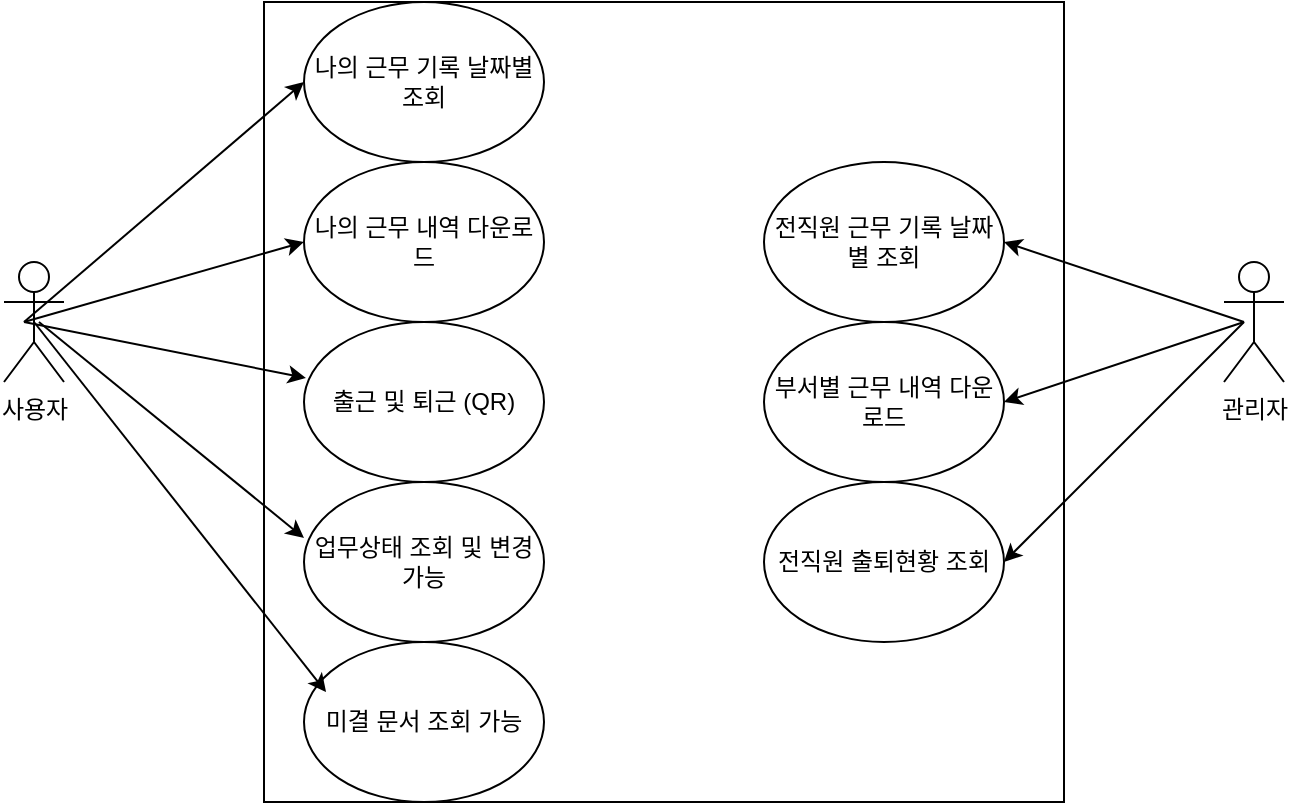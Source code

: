 <mxfile version="26.0.16">
  <diagram name="페이지-1" id="6kisBeozC6Pk42h1wYYO">
    <mxGraphModel dx="946" dy="601" grid="1" gridSize="10" guides="1" tooltips="1" connect="1" arrows="1" fold="1" page="1" pageScale="1" pageWidth="827" pageHeight="1169" math="0" shadow="0">
      <root>
        <mxCell id="0" />
        <mxCell id="1" parent="0" />
        <mxCell id="RyTJcyCNHGdK7H3bgm4u-1" value="사용자" style="shape=umlActor;verticalLabelPosition=bottom;verticalAlign=top;html=1;outlineConnect=0;" vertex="1" parent="1">
          <mxGeometry x="40" y="180" width="30" height="60" as="geometry" />
        </mxCell>
        <mxCell id="RyTJcyCNHGdK7H3bgm4u-3" value="" style="whiteSpace=wrap;html=1;aspect=fixed;" vertex="1" parent="1">
          <mxGeometry x="170" y="50" width="400" height="400" as="geometry" />
        </mxCell>
        <mxCell id="RyTJcyCNHGdK7H3bgm4u-4" value="나의 근무 기록 날짜별 조회" style="ellipse;whiteSpace=wrap;html=1;" vertex="1" parent="1">
          <mxGeometry x="190" y="50" width="120" height="80" as="geometry" />
        </mxCell>
        <mxCell id="RyTJcyCNHGdK7H3bgm4u-5" value="나의 근무 내역 다운로드" style="ellipse;whiteSpace=wrap;html=1;" vertex="1" parent="1">
          <mxGeometry x="190" y="130" width="120" height="80" as="geometry" />
        </mxCell>
        <mxCell id="RyTJcyCNHGdK7H3bgm4u-6" value="출근 및 퇴근 (QR)" style="ellipse;whiteSpace=wrap;html=1;" vertex="1" parent="1">
          <mxGeometry x="190" y="210" width="120" height="80" as="geometry" />
        </mxCell>
        <mxCell id="RyTJcyCNHGdK7H3bgm4u-7" value="업무상태 조회 및 변경 가능" style="ellipse;whiteSpace=wrap;html=1;" vertex="1" parent="1">
          <mxGeometry x="190" y="290" width="120" height="80" as="geometry" />
        </mxCell>
        <mxCell id="RyTJcyCNHGdK7H3bgm4u-8" value="미결 문서 조회 가능" style="ellipse;whiteSpace=wrap;html=1;" vertex="1" parent="1">
          <mxGeometry x="190" y="370" width="120" height="80" as="geometry" />
        </mxCell>
        <mxCell id="RyTJcyCNHGdK7H3bgm4u-9" value="" style="endArrow=classic;html=1;rounded=0;exitX=0.5;exitY=0.5;exitDx=0;exitDy=0;exitPerimeter=0;entryX=0.092;entryY=0.313;entryDx=0;entryDy=0;entryPerimeter=0;" edge="1" parent="1" source="RyTJcyCNHGdK7H3bgm4u-1" target="RyTJcyCNHGdK7H3bgm4u-8">
          <mxGeometry width="50" height="50" relative="1" as="geometry">
            <mxPoint x="390" y="330" as="sourcePoint" />
            <mxPoint x="440" y="280" as="targetPoint" />
          </mxGeometry>
        </mxCell>
        <mxCell id="RyTJcyCNHGdK7H3bgm4u-10" value="" style="endArrow=classic;html=1;rounded=0;entryX=0.021;entryY=0.35;entryDx=0;entryDy=0;entryPerimeter=0;" edge="1" parent="1">
          <mxGeometry width="50" height="50" relative="1" as="geometry">
            <mxPoint x="57.48" y="210" as="sourcePoint" />
            <mxPoint x="190.0" y="318" as="targetPoint" />
            <Array as="points">
              <mxPoint x="57.48" y="210" />
            </Array>
          </mxGeometry>
        </mxCell>
        <mxCell id="RyTJcyCNHGdK7H3bgm4u-12" value="" style="endArrow=classic;html=1;rounded=0;entryX=0;entryY=0.5;entryDx=0;entryDy=0;" edge="1" parent="1" target="RyTJcyCNHGdK7H3bgm4u-4">
          <mxGeometry width="50" height="50" relative="1" as="geometry">
            <mxPoint x="50" y="210" as="sourcePoint" />
            <mxPoint x="100" y="160" as="targetPoint" />
          </mxGeometry>
        </mxCell>
        <mxCell id="RyTJcyCNHGdK7H3bgm4u-13" value="" style="endArrow=classic;html=1;rounded=0;entryX=0;entryY=0.5;entryDx=0;entryDy=0;" edge="1" parent="1" target="RyTJcyCNHGdK7H3bgm4u-5">
          <mxGeometry width="50" height="50" relative="1" as="geometry">
            <mxPoint x="50" y="210" as="sourcePoint" />
            <mxPoint x="100" y="160" as="targetPoint" />
            <Array as="points" />
          </mxGeometry>
        </mxCell>
        <mxCell id="RyTJcyCNHGdK7H3bgm4u-14" value="" style="endArrow=classic;html=1;rounded=0;entryX=0.008;entryY=0.35;entryDx=0;entryDy=0;entryPerimeter=0;" edge="1" parent="1" target="RyTJcyCNHGdK7H3bgm4u-6">
          <mxGeometry width="50" height="50" relative="1" as="geometry">
            <mxPoint x="50" y="210" as="sourcePoint" />
            <mxPoint x="100" y="160" as="targetPoint" />
          </mxGeometry>
        </mxCell>
        <mxCell id="RyTJcyCNHGdK7H3bgm4u-15" value="관리자" style="shape=umlActor;verticalLabelPosition=bottom;verticalAlign=top;html=1;outlineConnect=0;" vertex="1" parent="1">
          <mxGeometry x="650" y="180" width="30" height="60" as="geometry" />
        </mxCell>
        <mxCell id="RyTJcyCNHGdK7H3bgm4u-16" value="전직원 근무 기록 날짜별 조회" style="ellipse;whiteSpace=wrap;html=1;" vertex="1" parent="1">
          <mxGeometry x="420" y="130" width="120" height="80" as="geometry" />
        </mxCell>
        <mxCell id="RyTJcyCNHGdK7H3bgm4u-17" value="부서별 근무 내역 다운로드" style="ellipse;whiteSpace=wrap;html=1;" vertex="1" parent="1">
          <mxGeometry x="420" y="210" width="120" height="80" as="geometry" />
        </mxCell>
        <mxCell id="RyTJcyCNHGdK7H3bgm4u-18" value="전직원 출퇴현황 조회" style="ellipse;whiteSpace=wrap;html=1;" vertex="1" parent="1">
          <mxGeometry x="420" y="290" width="120" height="80" as="geometry" />
        </mxCell>
        <mxCell id="RyTJcyCNHGdK7H3bgm4u-21" value="" style="endArrow=classic;html=1;rounded=0;entryX=1;entryY=0.5;entryDx=0;entryDy=0;" edge="1" parent="1" target="RyTJcyCNHGdK7H3bgm4u-18">
          <mxGeometry width="50" height="50" relative="1" as="geometry">
            <mxPoint x="660" y="210" as="sourcePoint" />
            <mxPoint x="710" y="160" as="targetPoint" />
          </mxGeometry>
        </mxCell>
        <mxCell id="RyTJcyCNHGdK7H3bgm4u-22" value="" style="endArrow=classic;html=1;rounded=0;entryX=1;entryY=0.5;entryDx=0;entryDy=0;" edge="1" parent="1" target="RyTJcyCNHGdK7H3bgm4u-17">
          <mxGeometry width="50" height="50" relative="1" as="geometry">
            <mxPoint x="660" y="210" as="sourcePoint" />
            <mxPoint x="710" y="160" as="targetPoint" />
          </mxGeometry>
        </mxCell>
        <mxCell id="RyTJcyCNHGdK7H3bgm4u-23" value="" style="endArrow=classic;html=1;rounded=0;entryX=1;entryY=0.5;entryDx=0;entryDy=0;" edge="1" parent="1" target="RyTJcyCNHGdK7H3bgm4u-16">
          <mxGeometry width="50" height="50" relative="1" as="geometry">
            <mxPoint x="660" y="210" as="sourcePoint" />
            <mxPoint x="710" y="160" as="targetPoint" />
          </mxGeometry>
        </mxCell>
      </root>
    </mxGraphModel>
  </diagram>
</mxfile>
